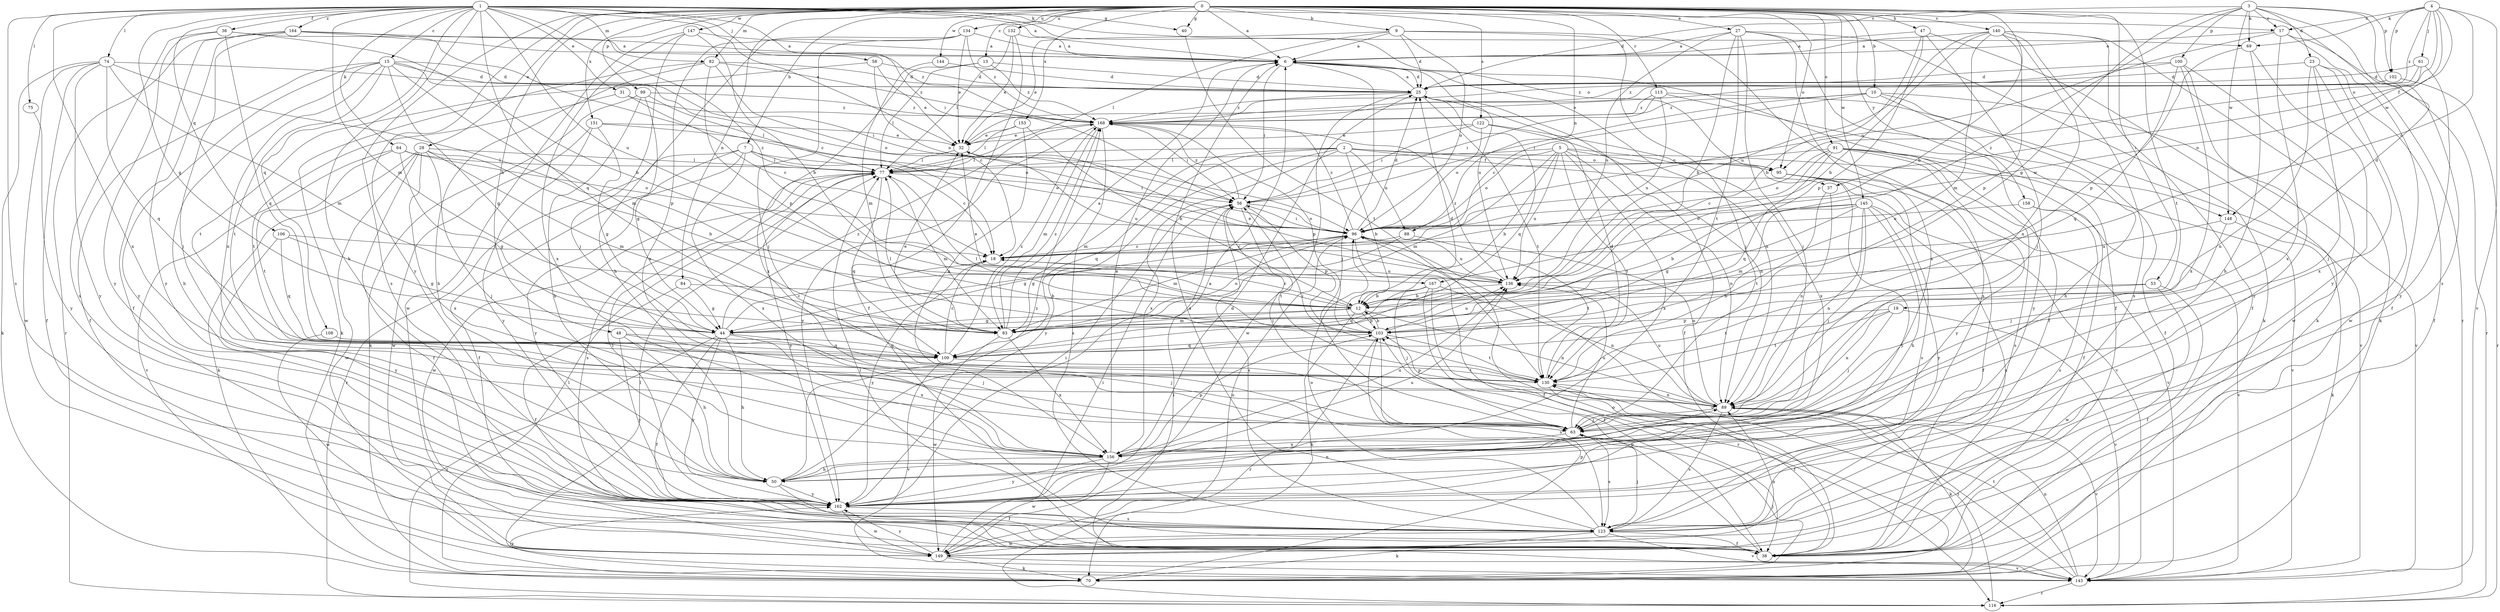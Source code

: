 strict digraph  {
0;
1;
2;
3;
4;
5;
6;
7;
9;
10;
12;
13;
15;
17;
18;
19;
23;
25;
27;
28;
31;
32;
36;
37;
38;
40;
44;
47;
48;
50;
53;
56;
58;
61;
63;
64;
69;
70;
74;
75;
77;
82;
83;
84;
88;
89;
91;
95;
96;
99;
100;
102;
103;
106;
108;
109;
113;
116;
122;
123;
130;
132;
134;
136;
140;
143;
144;
145;
147;
148;
149;
151;
153;
156;
158;
162;
164;
167;
168;
0 -> 6  [label=a];
0 -> 7  [label=b];
0 -> 9  [label=b];
0 -> 10  [label=b];
0 -> 12  [label=b];
0 -> 13  [label=c];
0 -> 27  [label=e];
0 -> 28  [label=e];
0 -> 40  [label=g];
0 -> 47  [label=h];
0 -> 48  [label=h];
0 -> 53  [label=i];
0 -> 82  [label=m];
0 -> 84  [label=n];
0 -> 88  [label=n];
0 -> 91  [label=o];
0 -> 95  [label=o];
0 -> 99  [label=p];
0 -> 113  [label=r];
0 -> 116  [label=r];
0 -> 122  [label=s];
0 -> 123  [label=s];
0 -> 130  [label=t];
0 -> 132  [label=u];
0 -> 134  [label=u];
0 -> 140  [label=v];
0 -> 144  [label=w];
0 -> 145  [label=w];
0 -> 147  [label=w];
0 -> 151  [label=x];
0 -> 153  [label=x];
0 -> 158  [label=y];
0 -> 162  [label=y];
1 -> 6  [label=a];
1 -> 15  [label=c];
1 -> 17  [label=c];
1 -> 31  [label=e];
1 -> 32  [label=e];
1 -> 36  [label=f];
1 -> 40  [label=g];
1 -> 44  [label=g];
1 -> 50  [label=h];
1 -> 56  [label=i];
1 -> 58  [label=j];
1 -> 64  [label=k];
1 -> 69  [label=k];
1 -> 74  [label=l];
1 -> 75  [label=l];
1 -> 82  [label=m];
1 -> 83  [label=m];
1 -> 95  [label=o];
1 -> 106  [label=q];
1 -> 108  [label=q];
1 -> 109  [label=q];
1 -> 123  [label=s];
1 -> 136  [label=u];
1 -> 156  [label=x];
1 -> 164  [label=z];
1 -> 167  [label=z];
2 -> 12  [label=b];
2 -> 37  [label=f];
2 -> 77  [label=l];
2 -> 83  [label=m];
2 -> 88  [label=n];
2 -> 95  [label=o];
2 -> 109  [label=q];
2 -> 148  [label=w];
2 -> 156  [label=x];
2 -> 162  [label=y];
3 -> 17  [label=c];
3 -> 19  [label=d];
3 -> 23  [label=d];
3 -> 25  [label=d];
3 -> 44  [label=g];
3 -> 69  [label=k];
3 -> 100  [label=p];
3 -> 102  [label=p];
3 -> 123  [label=s];
3 -> 148  [label=w];
3 -> 167  [label=z];
4 -> 17  [label=c];
4 -> 18  [label=c];
4 -> 37  [label=f];
4 -> 61  [label=j];
4 -> 69  [label=k];
4 -> 95  [label=o];
4 -> 102  [label=p];
4 -> 143  [label=v];
4 -> 148  [label=w];
4 -> 168  [label=z];
5 -> 12  [label=b];
5 -> 77  [label=l];
5 -> 83  [label=m];
5 -> 89  [label=n];
5 -> 95  [label=o];
5 -> 96  [label=o];
5 -> 130  [label=t];
5 -> 136  [label=u];
5 -> 143  [label=v];
5 -> 156  [label=x];
6 -> 25  [label=d];
6 -> 38  [label=f];
6 -> 56  [label=i];
6 -> 63  [label=j];
6 -> 89  [label=n];
6 -> 136  [label=u];
7 -> 18  [label=c];
7 -> 38  [label=f];
7 -> 77  [label=l];
7 -> 96  [label=o];
7 -> 116  [label=r];
7 -> 156  [label=x];
7 -> 162  [label=y];
9 -> 6  [label=a];
9 -> 25  [label=d];
9 -> 32  [label=e];
9 -> 63  [label=j];
9 -> 77  [label=l];
9 -> 96  [label=o];
9 -> 123  [label=s];
10 -> 18  [label=c];
10 -> 38  [label=f];
10 -> 50  [label=h];
10 -> 56  [label=i];
10 -> 143  [label=v];
10 -> 168  [label=z];
12 -> 18  [label=c];
12 -> 32  [label=e];
12 -> 44  [label=g];
12 -> 70  [label=k];
12 -> 83  [label=m];
12 -> 89  [label=n];
12 -> 103  [label=p];
13 -> 25  [label=d];
13 -> 77  [label=l];
13 -> 156  [label=x];
13 -> 168  [label=z];
15 -> 25  [label=d];
15 -> 38  [label=f];
15 -> 44  [label=g];
15 -> 50  [label=h];
15 -> 56  [label=i];
15 -> 83  [label=m];
15 -> 89  [label=n];
15 -> 96  [label=o];
15 -> 130  [label=t];
15 -> 162  [label=y];
17 -> 6  [label=a];
17 -> 38  [label=f];
17 -> 96  [label=o];
17 -> 116  [label=r];
17 -> 156  [label=x];
18 -> 136  [label=u];
18 -> 162  [label=y];
19 -> 63  [label=j];
19 -> 89  [label=n];
19 -> 103  [label=p];
19 -> 130  [label=t];
19 -> 143  [label=v];
23 -> 25  [label=d];
23 -> 38  [label=f];
23 -> 63  [label=j];
23 -> 89  [label=n];
23 -> 149  [label=w];
23 -> 156  [label=x];
25 -> 6  [label=a];
25 -> 38  [label=f];
25 -> 109  [label=q];
25 -> 130  [label=t];
25 -> 149  [label=w];
25 -> 168  [label=z];
27 -> 6  [label=a];
27 -> 12  [label=b];
27 -> 38  [label=f];
27 -> 63  [label=j];
27 -> 70  [label=k];
27 -> 130  [label=t];
27 -> 136  [label=u];
27 -> 156  [label=x];
28 -> 12  [label=b];
28 -> 38  [label=f];
28 -> 63  [label=j];
28 -> 70  [label=k];
28 -> 77  [label=l];
28 -> 83  [label=m];
28 -> 149  [label=w];
28 -> 156  [label=x];
31 -> 18  [label=c];
31 -> 130  [label=t];
31 -> 168  [label=z];
32 -> 77  [label=l];
32 -> 136  [label=u];
36 -> 6  [label=a];
36 -> 12  [label=b];
36 -> 109  [label=q];
36 -> 123  [label=s];
36 -> 162  [label=y];
37 -> 89  [label=n];
37 -> 130  [label=t];
38 -> 77  [label=l];
38 -> 103  [label=p];
40 -> 130  [label=t];
44 -> 18  [label=c];
44 -> 38  [label=f];
44 -> 50  [label=h];
44 -> 63  [label=j];
44 -> 116  [label=r];
44 -> 156  [label=x];
44 -> 162  [label=y];
44 -> 168  [label=z];
47 -> 6  [label=a];
47 -> 12  [label=b];
47 -> 63  [label=j];
47 -> 70  [label=k];
47 -> 103  [label=p];
48 -> 50  [label=h];
48 -> 63  [label=j];
48 -> 109  [label=q];
48 -> 162  [label=y];
50 -> 6  [label=a];
50 -> 38  [label=f];
50 -> 136  [label=u];
50 -> 162  [label=y];
50 -> 168  [label=z];
53 -> 12  [label=b];
53 -> 38  [label=f];
53 -> 130  [label=t];
53 -> 149  [label=w];
56 -> 96  [label=o];
56 -> 103  [label=p];
56 -> 123  [label=s];
56 -> 130  [label=t];
56 -> 168  [label=z];
58 -> 25  [label=d];
58 -> 32  [label=e];
58 -> 96  [label=o];
58 -> 130  [label=t];
61 -> 25  [label=d];
61 -> 32  [label=e];
61 -> 96  [label=o];
61 -> 162  [label=y];
63 -> 56  [label=i];
63 -> 123  [label=s];
63 -> 136  [label=u];
63 -> 156  [label=x];
64 -> 44  [label=g];
64 -> 77  [label=l];
64 -> 96  [label=o];
64 -> 130  [label=t];
64 -> 143  [label=v];
69 -> 50  [label=h];
69 -> 103  [label=p];
69 -> 162  [label=y];
70 -> 63  [label=j];
70 -> 77  [label=l];
70 -> 96  [label=o];
70 -> 103  [label=p];
70 -> 162  [label=y];
74 -> 25  [label=d];
74 -> 38  [label=f];
74 -> 70  [label=k];
74 -> 83  [label=m];
74 -> 103  [label=p];
74 -> 109  [label=q];
74 -> 149  [label=w];
74 -> 162  [label=y];
75 -> 162  [label=y];
77 -> 56  [label=i];
77 -> 83  [label=m];
77 -> 109  [label=q];
77 -> 123  [label=s];
77 -> 149  [label=w];
77 -> 162  [label=y];
82 -> 18  [label=c];
82 -> 25  [label=d];
82 -> 50  [label=h];
82 -> 70  [label=k];
82 -> 103  [label=p];
82 -> 168  [label=z];
83 -> 6  [label=a];
83 -> 32  [label=e];
83 -> 77  [label=l];
83 -> 96  [label=o];
83 -> 149  [label=w];
83 -> 156  [label=x];
83 -> 168  [label=z];
84 -> 12  [label=b];
84 -> 38  [label=f];
84 -> 44  [label=g];
88 -> 18  [label=c];
88 -> 44  [label=g];
88 -> 130  [label=t];
89 -> 63  [label=j];
89 -> 70  [label=k];
89 -> 96  [label=o];
89 -> 103  [label=p];
89 -> 123  [label=s];
89 -> 136  [label=u];
89 -> 143  [label=v];
91 -> 18  [label=c];
91 -> 38  [label=f];
91 -> 77  [label=l];
91 -> 96  [label=o];
91 -> 109  [label=q];
91 -> 123  [label=s];
91 -> 143  [label=v];
91 -> 162  [label=y];
95 -> 38  [label=f];
95 -> 123  [label=s];
95 -> 143  [label=v];
95 -> 162  [label=y];
96 -> 18  [label=c];
96 -> 25  [label=d];
96 -> 38  [label=f];
96 -> 44  [label=g];
96 -> 56  [label=i];
96 -> 83  [label=m];
96 -> 136  [label=u];
96 -> 168  [label=z];
99 -> 44  [label=g];
99 -> 50  [label=h];
99 -> 70  [label=k];
99 -> 77  [label=l];
99 -> 168  [label=z];
100 -> 25  [label=d];
100 -> 109  [label=q];
100 -> 149  [label=w];
100 -> 156  [label=x];
100 -> 162  [label=y];
100 -> 168  [label=z];
102 -> 116  [label=r];
102 -> 168  [label=z];
103 -> 12  [label=b];
103 -> 25  [label=d];
103 -> 77  [label=l];
103 -> 109  [label=q];
103 -> 116  [label=r];
103 -> 123  [label=s];
103 -> 130  [label=t];
103 -> 136  [label=u];
106 -> 18  [label=c];
106 -> 44  [label=g];
106 -> 109  [label=q];
106 -> 162  [label=y];
108 -> 109  [label=q];
108 -> 149  [label=w];
109 -> 18  [label=c];
109 -> 130  [label=t];
109 -> 143  [label=v];
109 -> 168  [label=z];
113 -> 56  [label=i];
113 -> 136  [label=u];
113 -> 143  [label=v];
113 -> 162  [label=y];
113 -> 168  [label=z];
116 -> 130  [label=t];
122 -> 32  [label=e];
122 -> 56  [label=i];
122 -> 89  [label=n];
122 -> 96  [label=o];
122 -> 156  [label=x];
123 -> 6  [label=a];
123 -> 38  [label=f];
123 -> 63  [label=j];
123 -> 70  [label=k];
123 -> 96  [label=o];
123 -> 143  [label=v];
123 -> 149  [label=w];
130 -> 25  [label=d];
130 -> 38  [label=f];
130 -> 56  [label=i];
130 -> 89  [label=n];
132 -> 6  [label=a];
132 -> 32  [label=e];
132 -> 38  [label=f];
132 -> 77  [label=l];
134 -> 6  [label=a];
134 -> 32  [label=e];
134 -> 50  [label=h];
134 -> 63  [label=j];
134 -> 156  [label=x];
134 -> 168  [label=z];
136 -> 12  [label=b];
136 -> 32  [label=e];
136 -> 168  [label=z];
140 -> 6  [label=a];
140 -> 12  [label=b];
140 -> 38  [label=f];
140 -> 70  [label=k];
140 -> 83  [label=m];
140 -> 89  [label=n];
140 -> 103  [label=p];
140 -> 123  [label=s];
140 -> 136  [label=u];
143 -> 56  [label=i];
143 -> 77  [label=l];
143 -> 89  [label=n];
143 -> 96  [label=o];
143 -> 116  [label=r];
143 -> 130  [label=t];
144 -> 25  [label=d];
144 -> 83  [label=m];
145 -> 12  [label=b];
145 -> 44  [label=g];
145 -> 50  [label=h];
145 -> 63  [label=j];
145 -> 83  [label=m];
145 -> 89  [label=n];
145 -> 96  [label=o];
145 -> 123  [label=s];
145 -> 162  [label=y];
147 -> 6  [label=a];
147 -> 12  [label=b];
147 -> 63  [label=j];
147 -> 149  [label=w];
147 -> 156  [label=x];
148 -> 63  [label=j];
148 -> 70  [label=k];
148 -> 136  [label=u];
149 -> 56  [label=i];
149 -> 70  [label=k];
149 -> 89  [label=n];
149 -> 96  [label=o];
149 -> 143  [label=v];
149 -> 162  [label=y];
151 -> 32  [label=e];
151 -> 44  [label=g];
151 -> 96  [label=o];
151 -> 149  [label=w];
151 -> 162  [label=y];
153 -> 12  [label=b];
153 -> 32  [label=e];
153 -> 77  [label=l];
153 -> 89  [label=n];
156 -> 6  [label=a];
156 -> 50  [label=h];
156 -> 103  [label=p];
156 -> 136  [label=u];
156 -> 149  [label=w];
156 -> 162  [label=y];
158 -> 96  [label=o];
158 -> 123  [label=s];
158 -> 143  [label=v];
162 -> 25  [label=d];
162 -> 56  [label=i];
162 -> 77  [label=l];
162 -> 89  [label=n];
162 -> 123  [label=s];
162 -> 149  [label=w];
164 -> 6  [label=a];
164 -> 18  [label=c];
164 -> 38  [label=f];
164 -> 63  [label=j];
164 -> 116  [label=r];
164 -> 162  [label=y];
164 -> 168  [label=z];
167 -> 12  [label=b];
167 -> 38  [label=f];
167 -> 63  [label=j];
167 -> 89  [label=n];
167 -> 109  [label=q];
167 -> 116  [label=r];
168 -> 32  [label=e];
168 -> 56  [label=i];
168 -> 83  [label=m];
168 -> 103  [label=p];
168 -> 123  [label=s];
168 -> 162  [label=y];
}
